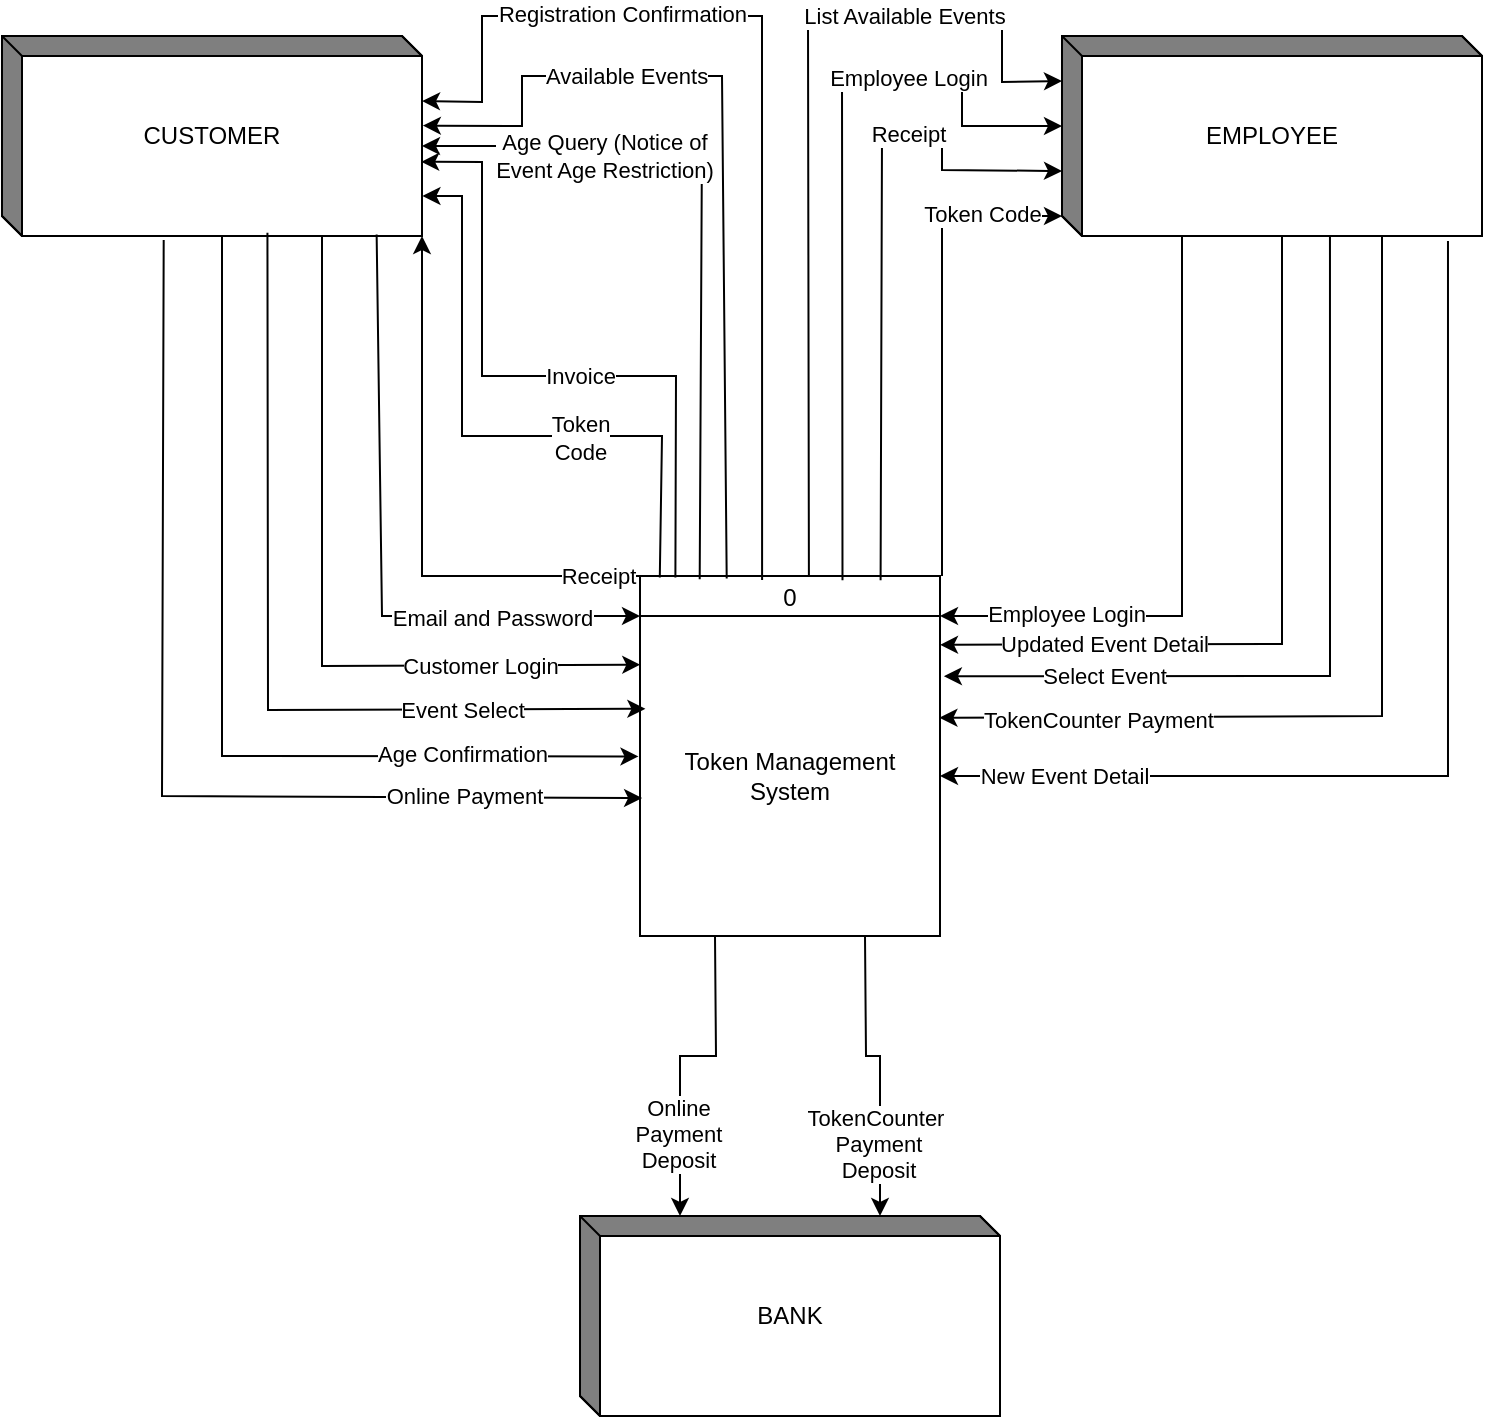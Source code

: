 <mxfile version="22.0.4" type="github">
  <diagram name="Page-1" id="6mhvh1MC5EZBR5rGd0tF">
    <mxGraphModel dx="391" dy="195" grid="1" gridSize="10" guides="1" tooltips="1" connect="1" arrows="1" fold="1" page="1" pageScale="1" pageWidth="827" pageHeight="1169" math="0" shadow="0">
      <root>
        <mxCell id="0" />
        <mxCell id="1" parent="0" />
        <mxCell id="0tqJMrp7prJceUdF5bHJ-1" value="0" style="swimlane;fontStyle=0;childLayout=stackLayout;horizontal=1;startSize=20;fillColor=#ffffff;horizontalStack=0;resizeParent=1;resizeParentMax=0;resizeLast=0;collapsible=0;marginBottom=0;swimlaneFillColor=#ffffff;" parent="1" vertex="1">
          <mxGeometry x="339" y="460" width="150" height="180" as="geometry" />
        </mxCell>
        <mxCell id="0tqJMrp7prJceUdF5bHJ-4" value="Token Management System" style="text;html=1;strokeColor=none;fillColor=none;align=center;verticalAlign=middle;whiteSpace=wrap;rounded=0;" parent="0tqJMrp7prJceUdF5bHJ-1" vertex="1">
          <mxGeometry y="20" width="150" height="160" as="geometry" />
        </mxCell>
        <mxCell id="0tqJMrp7prJceUdF5bHJ-2" value="BANK" style="html=1;dashed=0;whiteSpace=wrap;shape=mxgraph.dfd.externalEntity" parent="1" vertex="1">
          <mxGeometry x="309" y="780" width="210" height="100" as="geometry" />
        </mxCell>
        <mxCell id="0tqJMrp7prJceUdF5bHJ-5" value="CUSTOMER" style="html=1;dashed=0;whiteSpace=wrap;shape=mxgraph.dfd.externalEntity" parent="1" vertex="1">
          <mxGeometry x="20" y="190" width="210" height="100" as="geometry" />
        </mxCell>
        <mxCell id="0tqJMrp7prJceUdF5bHJ-6" value="EMPLOYEE" style="html=1;dashed=0;whiteSpace=wrap;shape=mxgraph.dfd.externalEntity" parent="1" vertex="1">
          <mxGeometry x="550" y="190" width="210" height="100" as="geometry" />
        </mxCell>
        <mxCell id="0tqJMrp7prJceUdF5bHJ-7" value="" style="endArrow=classic;html=1;rounded=0;exitX=0.407;exitY=0.011;exitDx=0;exitDy=0;exitPerimeter=0;entryX=0;entryY=0;entryDx=210;entryDy=32.5;entryPerimeter=0;" parent="1" source="0tqJMrp7prJceUdF5bHJ-1" target="0tqJMrp7prJceUdF5bHJ-5" edge="1">
          <mxGeometry width="50" height="50" relative="1" as="geometry">
            <mxPoint x="110" y="420" as="sourcePoint" />
            <mxPoint x="160" y="370" as="targetPoint" />
            <Array as="points">
              <mxPoint x="400" y="180" />
              <mxPoint x="260" y="180" />
              <mxPoint x="260" y="223" />
            </Array>
          </mxGeometry>
        </mxCell>
        <mxCell id="0tqJMrp7prJceUdF5bHJ-13" value="Registration Confirmation" style="edgeLabel;html=1;align=center;verticalAlign=middle;resizable=0;points=[];" parent="0tqJMrp7prJceUdF5bHJ-7" vertex="1" connectable="0">
          <mxGeometry x="0.395" y="-1" relative="1" as="geometry">
            <mxPoint x="-7" as="offset" />
          </mxGeometry>
        </mxCell>
        <mxCell id="0tqJMrp7prJceUdF5bHJ-8" value="" style="endArrow=classic;html=1;rounded=0;entryX=1.002;entryY=0.448;entryDx=0;entryDy=0;entryPerimeter=0;exitX=0.289;exitY=0.007;exitDx=0;exitDy=0;exitPerimeter=0;" parent="1" source="0tqJMrp7prJceUdF5bHJ-1" target="0tqJMrp7prJceUdF5bHJ-5" edge="1">
          <mxGeometry width="50" height="50" relative="1" as="geometry">
            <mxPoint x="120" y="430" as="sourcePoint" />
            <mxPoint x="170" y="380" as="targetPoint" />
            <Array as="points">
              <mxPoint x="380" y="210" />
              <mxPoint x="280" y="210" />
              <mxPoint x="280" y="235" />
            </Array>
          </mxGeometry>
        </mxCell>
        <mxCell id="0tqJMrp7prJceUdF5bHJ-14" value="Available Events" style="edgeLabel;html=1;align=center;verticalAlign=middle;resizable=0;points=[];" parent="0tqJMrp7prJceUdF5bHJ-8" vertex="1" connectable="0">
          <mxGeometry x="0.408" relative="1" as="geometry">
            <mxPoint as="offset" />
          </mxGeometry>
        </mxCell>
        <mxCell id="0tqJMrp7prJceUdF5bHJ-9" value="" style="endArrow=classic;html=1;rounded=0;exitX=0.199;exitY=0.009;exitDx=0;exitDy=0;exitPerimeter=0;entryX=0;entryY=0;entryDx=210;entryDy=55;entryPerimeter=0;" parent="1" source="0tqJMrp7prJceUdF5bHJ-1" target="0tqJMrp7prJceUdF5bHJ-5" edge="1">
          <mxGeometry width="50" height="50" relative="1" as="geometry">
            <mxPoint x="364" y="420" as="sourcePoint" />
            <mxPoint x="414" y="370" as="targetPoint" />
            <Array as="points">
              <mxPoint x="370" y="240" />
              <mxPoint x="320" y="240" />
              <mxPoint x="320" y="245" />
            </Array>
          </mxGeometry>
        </mxCell>
        <mxCell id="0tqJMrp7prJceUdF5bHJ-15" value="Age Query (Notice of &lt;br&gt;Event Age Restriction)" style="edgeLabel;html=1;align=center;verticalAlign=middle;resizable=0;points=[];" parent="0tqJMrp7prJceUdF5bHJ-9" vertex="1" connectable="0">
          <mxGeometry x="0.419" relative="1" as="geometry">
            <mxPoint x="-11" y="10" as="offset" />
          </mxGeometry>
        </mxCell>
        <mxCell id="0tqJMrp7prJceUdF5bHJ-10" value="" style="endArrow=classic;html=1;rounded=0;exitX=0.118;exitY=0.004;exitDx=0;exitDy=0;exitPerimeter=0;entryX=0.998;entryY=0.629;entryDx=0;entryDy=0;entryPerimeter=0;" parent="1" source="0tqJMrp7prJceUdF5bHJ-1" target="0tqJMrp7prJceUdF5bHJ-5" edge="1">
          <mxGeometry width="50" height="50" relative="1" as="geometry">
            <mxPoint x="140" y="450" as="sourcePoint" />
            <mxPoint x="190" y="400" as="targetPoint" />
            <Array as="points">
              <mxPoint x="357" y="360" />
              <mxPoint x="260" y="360" />
              <mxPoint x="260" y="253" />
            </Array>
          </mxGeometry>
        </mxCell>
        <mxCell id="0tqJMrp7prJceUdF5bHJ-16" value="Invoice" style="edgeLabel;html=1;align=center;verticalAlign=middle;resizable=0;points=[];" parent="0tqJMrp7prJceUdF5bHJ-10" vertex="1" connectable="0">
          <mxGeometry x="0.659" relative="1" as="geometry">
            <mxPoint x="49" y="80" as="offset" />
          </mxGeometry>
        </mxCell>
        <mxCell id="0tqJMrp7prJceUdF5bHJ-11" value="" style="endArrow=classic;html=1;rounded=0;exitX=0.066;exitY=0.004;exitDx=0;exitDy=0;exitPerimeter=0;entryX=1.001;entryY=0.8;entryDx=0;entryDy=0;entryPerimeter=0;" parent="1" source="0tqJMrp7prJceUdF5bHJ-1" target="0tqJMrp7prJceUdF5bHJ-5" edge="1">
          <mxGeometry width="50" height="50" relative="1" as="geometry">
            <mxPoint x="150" y="460" as="sourcePoint" />
            <mxPoint x="200" y="410" as="targetPoint" />
            <Array as="points">
              <mxPoint x="350" y="390" />
              <mxPoint x="250" y="390" />
              <mxPoint x="250" y="270" />
            </Array>
          </mxGeometry>
        </mxCell>
        <mxCell id="0tqJMrp7prJceUdF5bHJ-18" value="Token &lt;br&gt;Code" style="edgeLabel;html=1;align=center;verticalAlign=middle;resizable=0;points=[];" parent="0tqJMrp7prJceUdF5bHJ-11" vertex="1" connectable="0">
          <mxGeometry x="0.81" y="-1" relative="1" as="geometry">
            <mxPoint x="58" y="111" as="offset" />
          </mxGeometry>
        </mxCell>
        <mxCell id="0tqJMrp7prJceUdF5bHJ-12" value="" style="endArrow=classic;html=1;rounded=0;exitX=0;exitY=0;exitDx=0;exitDy=0;entryX=1;entryY=1;entryDx=0;entryDy=0;entryPerimeter=0;" parent="1" source="0tqJMrp7prJceUdF5bHJ-1" target="0tqJMrp7prJceUdF5bHJ-5" edge="1">
          <mxGeometry width="50" height="50" relative="1" as="geometry">
            <mxPoint x="160" y="470" as="sourcePoint" />
            <mxPoint x="210" y="420" as="targetPoint" />
            <Array as="points">
              <mxPoint x="300" y="460" />
              <mxPoint x="230" y="460" />
            </Array>
          </mxGeometry>
        </mxCell>
        <mxCell id="0tqJMrp7prJceUdF5bHJ-17" value="Receipt&lt;br&gt;" style="edgeLabel;html=1;align=center;verticalAlign=middle;resizable=0;points=[];" parent="0tqJMrp7prJceUdF5bHJ-12" vertex="1" connectable="0">
          <mxGeometry x="-0.768" y="2" relative="1" as="geometry">
            <mxPoint x="11" y="-2" as="offset" />
          </mxGeometry>
        </mxCell>
        <mxCell id="0tqJMrp7prJceUdF5bHJ-19" value="" style="endArrow=classic;html=1;rounded=0;entryX=0.007;entryY=0.569;entryDx=0;entryDy=0;entryPerimeter=0;exitX=0.385;exitY=1.02;exitDx=0;exitDy=0;exitPerimeter=0;" parent="1" source="0tqJMrp7prJceUdF5bHJ-5" target="0tqJMrp7prJceUdF5bHJ-4" edge="1">
          <mxGeometry width="50" height="50" relative="1" as="geometry">
            <mxPoint x="80" y="430" as="sourcePoint" />
            <mxPoint x="130" y="380" as="targetPoint" />
            <Array as="points">
              <mxPoint x="100" y="570" />
            </Array>
          </mxGeometry>
        </mxCell>
        <mxCell id="0tqJMrp7prJceUdF5bHJ-28" value="Online Payment" style="edgeLabel;html=1;align=center;verticalAlign=middle;resizable=0;points=[];" parent="0tqJMrp7prJceUdF5bHJ-19" vertex="1" connectable="0">
          <mxGeometry x="0.492" y="1" relative="1" as="geometry">
            <mxPoint x="42" as="offset" />
          </mxGeometry>
        </mxCell>
        <mxCell id="0tqJMrp7prJceUdF5bHJ-20" value="" style="endArrow=classic;html=1;rounded=0;entryX=-0.005;entryY=0.439;entryDx=0;entryDy=0;entryPerimeter=0;exitX=0;exitY=0;exitDx=110;exitDy=100;exitPerimeter=0;" parent="1" source="0tqJMrp7prJceUdF5bHJ-5" target="0tqJMrp7prJceUdF5bHJ-4" edge="1">
          <mxGeometry width="50" height="50" relative="1" as="geometry">
            <mxPoint x="90" y="440" as="sourcePoint" />
            <mxPoint x="140" y="390" as="targetPoint" />
            <Array as="points">
              <mxPoint x="130" y="550" />
            </Array>
          </mxGeometry>
        </mxCell>
        <mxCell id="0tqJMrp7prJceUdF5bHJ-27" value="Age Confirmation" style="edgeLabel;html=1;align=center;verticalAlign=middle;resizable=0;points=[];" parent="0tqJMrp7prJceUdF5bHJ-20" vertex="1" connectable="0">
          <mxGeometry x="0.541" y="1" relative="1" as="geometry">
            <mxPoint x="19" as="offset" />
          </mxGeometry>
        </mxCell>
        <mxCell id="0tqJMrp7prJceUdF5bHJ-21" value="" style="endArrow=classic;html=1;rounded=0;entryX=0.018;entryY=0.29;entryDx=0;entryDy=0;entryPerimeter=0;exitX=0.632;exitY=0.984;exitDx=0;exitDy=0;exitPerimeter=0;" parent="1" source="0tqJMrp7prJceUdF5bHJ-5" target="0tqJMrp7prJceUdF5bHJ-4" edge="1">
          <mxGeometry width="50" height="50" relative="1" as="geometry">
            <mxPoint x="100" y="450" as="sourcePoint" />
            <mxPoint x="150" y="400" as="targetPoint" />
            <Array as="points">
              <mxPoint x="153" y="527" />
            </Array>
          </mxGeometry>
        </mxCell>
        <mxCell id="0tqJMrp7prJceUdF5bHJ-26" value="Event Select" style="edgeLabel;html=1;align=center;verticalAlign=middle;resizable=0;points=[];" parent="0tqJMrp7prJceUdF5bHJ-21" vertex="1" connectable="0">
          <mxGeometry x="0.392" relative="1" as="geometry">
            <mxPoint x="38" as="offset" />
          </mxGeometry>
        </mxCell>
        <mxCell id="0tqJMrp7prJceUdF5bHJ-22" value="" style="endArrow=classic;html=1;rounded=0;entryX=0.001;entryY=0.152;entryDx=0;entryDy=0;entryPerimeter=0;exitX=0;exitY=0;exitDx=160;exitDy=100;exitPerimeter=0;" parent="1" source="0tqJMrp7prJceUdF5bHJ-5" target="0tqJMrp7prJceUdF5bHJ-4" edge="1">
          <mxGeometry width="50" height="50" relative="1" as="geometry">
            <mxPoint x="110" y="460" as="sourcePoint" />
            <mxPoint x="160" y="410" as="targetPoint" />
            <Array as="points">
              <mxPoint x="180" y="505" />
            </Array>
          </mxGeometry>
        </mxCell>
        <mxCell id="0tqJMrp7prJceUdF5bHJ-25" value="Customer Login" style="edgeLabel;html=1;align=center;verticalAlign=middle;resizable=0;points=[];" parent="0tqJMrp7prJceUdF5bHJ-22" vertex="1" connectable="0">
          <mxGeometry x="0.569" relative="1" as="geometry">
            <mxPoint as="offset" />
          </mxGeometry>
        </mxCell>
        <mxCell id="0tqJMrp7prJceUdF5bHJ-23" value="" style="endArrow=classic;html=1;rounded=0;entryX=0;entryY=0;entryDx=0;entryDy=0;exitX=0.892;exitY=0.993;exitDx=0;exitDy=0;exitPerimeter=0;" parent="1" source="0tqJMrp7prJceUdF5bHJ-5" target="0tqJMrp7prJceUdF5bHJ-4" edge="1">
          <mxGeometry width="50" height="50" relative="1" as="geometry">
            <mxPoint x="120" y="470" as="sourcePoint" />
            <mxPoint x="170" y="420" as="targetPoint" />
            <Array as="points">
              <mxPoint x="210" y="480" />
            </Array>
          </mxGeometry>
        </mxCell>
        <mxCell id="0tqJMrp7prJceUdF5bHJ-24" value="Email and Password&lt;br&gt;" style="edgeLabel;html=1;align=center;verticalAlign=middle;resizable=0;points=[];" parent="0tqJMrp7prJceUdF5bHJ-23" vertex="1" connectable="0">
          <mxGeometry x="0.464" y="-1" relative="1" as="geometry">
            <mxPoint x="11" as="offset" />
          </mxGeometry>
        </mxCell>
        <mxCell id="0tqJMrp7prJceUdF5bHJ-29" value="" style="endArrow=classic;html=1;rounded=0;entryX=0;entryY=0;entryDx=0;entryDy=22.5;entryPerimeter=0;exitX=0.563;exitY=0;exitDx=0;exitDy=0;exitPerimeter=0;" parent="1" source="0tqJMrp7prJceUdF5bHJ-1" target="0tqJMrp7prJceUdF5bHJ-6" edge="1">
          <mxGeometry width="50" height="50" relative="1" as="geometry">
            <mxPoint x="450" y="390" as="sourcePoint" />
            <mxPoint x="500" y="340" as="targetPoint" />
            <Array as="points">
              <mxPoint x="423" y="180" />
              <mxPoint x="520" y="180" />
              <mxPoint x="520" y="213" />
            </Array>
          </mxGeometry>
        </mxCell>
        <mxCell id="0tqJMrp7prJceUdF5bHJ-33" value="List Available Events" style="edgeLabel;html=1;align=center;verticalAlign=middle;resizable=0;points=[];" parent="0tqJMrp7prJceUdF5bHJ-29" vertex="1" connectable="0">
          <mxGeometry x="0.491" relative="1" as="geometry">
            <mxPoint as="offset" />
          </mxGeometry>
        </mxCell>
        <mxCell id="0tqJMrp7prJceUdF5bHJ-30" value="" style="endArrow=classic;html=1;rounded=0;entryX=0;entryY=0;entryDx=0;entryDy=45;entryPerimeter=0;exitX=0.675;exitY=0.012;exitDx=0;exitDy=0;exitPerimeter=0;" parent="1" source="0tqJMrp7prJceUdF5bHJ-1" target="0tqJMrp7prJceUdF5bHJ-6" edge="1">
          <mxGeometry width="50" height="50" relative="1" as="geometry">
            <mxPoint x="460" y="400" as="sourcePoint" />
            <mxPoint x="510" y="350" as="targetPoint" />
            <Array as="points">
              <mxPoint x="440" y="210" />
              <mxPoint x="500" y="210" />
              <mxPoint x="500" y="235" />
            </Array>
          </mxGeometry>
        </mxCell>
        <mxCell id="0tqJMrp7prJceUdF5bHJ-34" value="Employee Login" style="edgeLabel;html=1;align=center;verticalAlign=middle;resizable=0;points=[];" parent="0tqJMrp7prJceUdF5bHJ-30" vertex="1" connectable="0">
          <mxGeometry x="0.472" y="-1" relative="1" as="geometry">
            <mxPoint as="offset" />
          </mxGeometry>
        </mxCell>
        <mxCell id="0tqJMrp7prJceUdF5bHJ-31" value="" style="endArrow=classic;html=1;rounded=0;entryX=0;entryY=0;entryDx=0;entryDy=67.5;entryPerimeter=0;exitX=0.802;exitY=0.012;exitDx=0;exitDy=0;exitPerimeter=0;" parent="1" source="0tqJMrp7prJceUdF5bHJ-1" target="0tqJMrp7prJceUdF5bHJ-6" edge="1">
          <mxGeometry width="50" height="50" relative="1" as="geometry">
            <mxPoint x="470" y="410" as="sourcePoint" />
            <mxPoint x="520" y="360" as="targetPoint" />
            <Array as="points">
              <mxPoint x="460" y="240" />
              <mxPoint x="490" y="240" />
              <mxPoint x="490" y="257" />
            </Array>
          </mxGeometry>
        </mxCell>
        <mxCell id="0tqJMrp7prJceUdF5bHJ-35" value="Receipt" style="edgeLabel;html=1;align=center;verticalAlign=middle;resizable=0;points=[];" parent="0tqJMrp7prJceUdF5bHJ-31" vertex="1" connectable="0">
          <mxGeometry x="0.429" y="1" relative="1" as="geometry">
            <mxPoint as="offset" />
          </mxGeometry>
        </mxCell>
        <mxCell id="0tqJMrp7prJceUdF5bHJ-32" value="" style="endArrow=classic;html=1;rounded=0;entryX=0;entryY=0;entryDx=0;entryDy=90;entryPerimeter=0;" parent="1" target="0tqJMrp7prJceUdF5bHJ-6" edge="1">
          <mxGeometry width="50" height="50" relative="1" as="geometry">
            <mxPoint x="490" y="460" as="sourcePoint" />
            <mxPoint x="530" y="370" as="targetPoint" />
            <Array as="points">
              <mxPoint x="490" y="280" />
            </Array>
          </mxGeometry>
        </mxCell>
        <mxCell id="0tqJMrp7prJceUdF5bHJ-36" value="Token Code" style="edgeLabel;html=1;align=center;verticalAlign=middle;resizable=0;points=[];" parent="0tqJMrp7prJceUdF5bHJ-32" vertex="1" connectable="0">
          <mxGeometry x="0.57" y="1" relative="1" as="geometry">
            <mxPoint x="11" as="offset" />
          </mxGeometry>
        </mxCell>
        <mxCell id="0tqJMrp7prJceUdF5bHJ-37" value="" style="endArrow=classic;html=1;rounded=0;entryX=1;entryY=0;entryDx=0;entryDy=0;exitX=0;exitY=0;exitDx=60;exitDy=100;exitPerimeter=0;" parent="1" source="0tqJMrp7prJceUdF5bHJ-6" target="0tqJMrp7prJceUdF5bHJ-4" edge="1">
          <mxGeometry width="50" height="50" relative="1" as="geometry">
            <mxPoint x="560" y="490" as="sourcePoint" />
            <mxPoint x="610" y="440" as="targetPoint" />
            <Array as="points">
              <mxPoint x="610" y="480" />
            </Array>
          </mxGeometry>
        </mxCell>
        <mxCell id="0tqJMrp7prJceUdF5bHJ-40" value="Employee Login" style="edgeLabel;html=1;align=center;verticalAlign=middle;resizable=0;points=[];" parent="0tqJMrp7prJceUdF5bHJ-37" vertex="1" connectable="0">
          <mxGeometry x="0.659" y="-2" relative="1" as="geometry">
            <mxPoint x="10" y="1" as="offset" />
          </mxGeometry>
        </mxCell>
        <mxCell id="0tqJMrp7prJceUdF5bHJ-39" value="" style="endArrow=classic;html=1;rounded=0;entryX=0.998;entryY=0.318;entryDx=0;entryDy=0;entryPerimeter=0;exitX=0;exitY=0;exitDx=160;exitDy=100;exitPerimeter=0;" parent="1" source="0tqJMrp7prJceUdF5bHJ-6" target="0tqJMrp7prJceUdF5bHJ-4" edge="1">
          <mxGeometry width="50" height="50" relative="1" as="geometry">
            <mxPoint x="580" y="510" as="sourcePoint" />
            <mxPoint x="630" y="460" as="targetPoint" />
            <Array as="points">
              <mxPoint x="710" y="530" />
            </Array>
          </mxGeometry>
        </mxCell>
        <mxCell id="0tqJMrp7prJceUdF5bHJ-42" value="TokenCounter Payment" style="edgeLabel;html=1;align=center;verticalAlign=middle;resizable=0;points=[];" parent="0tqJMrp7prJceUdF5bHJ-39" vertex="1" connectable="0">
          <mxGeometry x="0.726" y="-2" relative="1" as="geometry">
            <mxPoint x="16" y="3" as="offset" />
          </mxGeometry>
        </mxCell>
        <mxCell id="0tqJMrp7prJceUdF5bHJ-43" value="" style="endArrow=classic;html=1;rounded=0;exitX=0.75;exitY=1;exitDx=0;exitDy=0;entryX=0;entryY=0;entryDx=150;entryDy=0;entryPerimeter=0;" parent="1" source="0tqJMrp7prJceUdF5bHJ-4" target="0tqJMrp7prJceUdF5bHJ-2" edge="1">
          <mxGeometry width="50" height="50" relative="1" as="geometry">
            <mxPoint x="290" y="760" as="sourcePoint" />
            <mxPoint x="340" y="710" as="targetPoint" />
            <Array as="points">
              <mxPoint x="452" y="700" />
              <mxPoint x="459" y="700" />
            </Array>
          </mxGeometry>
        </mxCell>
        <mxCell id="0tqJMrp7prJceUdF5bHJ-45" value="TokenCounter&amp;nbsp;&lt;br&gt;Payment&lt;br&gt;Deposit" style="edgeLabel;html=1;align=center;verticalAlign=middle;resizable=0;points=[];" parent="0tqJMrp7prJceUdF5bHJ-43" vertex="1" connectable="0">
          <mxGeometry x="0.501" y="-1" relative="1" as="geometry">
            <mxPoint as="offset" />
          </mxGeometry>
        </mxCell>
        <mxCell id="0tqJMrp7prJceUdF5bHJ-44" value="" style="endArrow=classic;html=1;rounded=0;entryX=0;entryY=0;entryDx=50;entryDy=0;entryPerimeter=0;exitX=0.25;exitY=1;exitDx=0;exitDy=0;" parent="1" source="0tqJMrp7prJceUdF5bHJ-4" target="0tqJMrp7prJceUdF5bHJ-2" edge="1">
          <mxGeometry width="50" height="50" relative="1" as="geometry">
            <mxPoint x="300" y="770" as="sourcePoint" />
            <mxPoint x="350" y="720" as="targetPoint" />
            <Array as="points">
              <mxPoint x="377" y="700" />
              <mxPoint x="359" y="700" />
            </Array>
          </mxGeometry>
        </mxCell>
        <mxCell id="0tqJMrp7prJceUdF5bHJ-46" value="Online&lt;br&gt;Payment&lt;br&gt;Deposit" style="edgeLabel;html=1;align=center;verticalAlign=middle;resizable=0;points=[];" parent="0tqJMrp7prJceUdF5bHJ-44" vertex="1" connectable="0">
          <mxGeometry x="0.481" y="-1" relative="1" as="geometry">
            <mxPoint as="offset" />
          </mxGeometry>
        </mxCell>
        <mxCell id="68caDUN-Y4P-fd0hNia5-1" value="" style="endArrow=classic;html=1;rounded=0;entryX=1.013;entryY=0.188;entryDx=0;entryDy=0;entryPerimeter=0;exitX=0.638;exitY=1;exitDx=0;exitDy=0;exitPerimeter=0;" edge="1" parent="1" source="0tqJMrp7prJceUdF5bHJ-6" target="0tqJMrp7prJceUdF5bHJ-4">
          <mxGeometry width="50" height="50" relative="1" as="geometry">
            <mxPoint x="620" y="390" as="sourcePoint" />
            <mxPoint x="670" y="340" as="targetPoint" />
            <Array as="points">
              <mxPoint x="684" y="510" />
            </Array>
          </mxGeometry>
        </mxCell>
        <mxCell id="68caDUN-Y4P-fd0hNia5-2" value="Select Event" style="edgeLabel;html=1;align=center;verticalAlign=middle;resizable=0;points=[];" vertex="1" connectable="0" parent="68caDUN-Y4P-fd0hNia5-1">
          <mxGeometry x="0.538" relative="1" as="geometry">
            <mxPoint x="-16" as="offset" />
          </mxGeometry>
        </mxCell>
        <mxCell id="68caDUN-Y4P-fd0hNia5-3" value="" style="endArrow=classic;html=1;rounded=0;entryX=1;entryY=0.5;entryDx=0;entryDy=0;exitX=0.919;exitY=1.025;exitDx=0;exitDy=0;exitPerimeter=0;" edge="1" parent="1" source="0tqJMrp7prJceUdF5bHJ-6" target="0tqJMrp7prJceUdF5bHJ-4">
          <mxGeometry width="50" height="50" relative="1" as="geometry">
            <mxPoint x="660" y="470" as="sourcePoint" />
            <mxPoint x="710" y="420" as="targetPoint" />
            <Array as="points">
              <mxPoint x="743" y="560" />
            </Array>
          </mxGeometry>
        </mxCell>
        <mxCell id="68caDUN-Y4P-fd0hNia5-4" value="New Event Detail" style="edgeLabel;html=1;align=center;verticalAlign=middle;resizable=0;points=[];" vertex="1" connectable="0" parent="68caDUN-Y4P-fd0hNia5-3">
          <mxGeometry x="0.519" y="-1" relative="1" as="geometry">
            <mxPoint x="-64" y="1" as="offset" />
          </mxGeometry>
        </mxCell>
        <mxCell id="68caDUN-Y4P-fd0hNia5-5" value="" style="endArrow=classic;html=1;rounded=0;entryX=1;entryY=0.09;entryDx=0;entryDy=0;entryPerimeter=0;exitX=0;exitY=0;exitDx=110;exitDy=100;exitPerimeter=0;" edge="1" parent="1" source="0tqJMrp7prJceUdF5bHJ-6" target="0tqJMrp7prJceUdF5bHJ-4">
          <mxGeometry width="50" height="50" relative="1" as="geometry">
            <mxPoint x="470" y="410" as="sourcePoint" />
            <mxPoint x="520" y="360" as="targetPoint" />
            <Array as="points">
              <mxPoint x="660" y="494" />
            </Array>
          </mxGeometry>
        </mxCell>
        <mxCell id="68caDUN-Y4P-fd0hNia5-6" value="Updated Event Detail" style="edgeLabel;html=1;align=center;verticalAlign=middle;resizable=0;points=[];" vertex="1" connectable="0" parent="68caDUN-Y4P-fd0hNia5-5">
          <mxGeometry x="0.562" relative="1" as="geometry">
            <mxPoint as="offset" />
          </mxGeometry>
        </mxCell>
      </root>
    </mxGraphModel>
  </diagram>
</mxfile>
